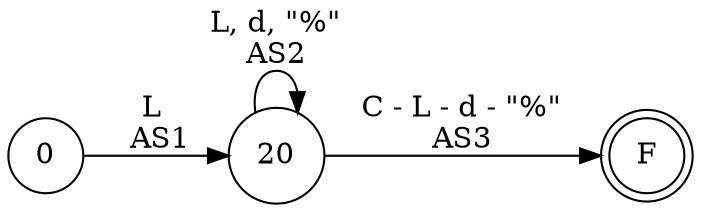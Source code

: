 digraph DFA {
    rankdir = LR;
    node [shape = circle;];
    F [shape = doublecircle;];
    
    0 -> 20 [label = "L \n AS1";];
    20 -> 20 [label = "L, d, \"%\"\nAS2";];
    20 -> F [label = "C - L - d - \"%\"\nAS3";];
}